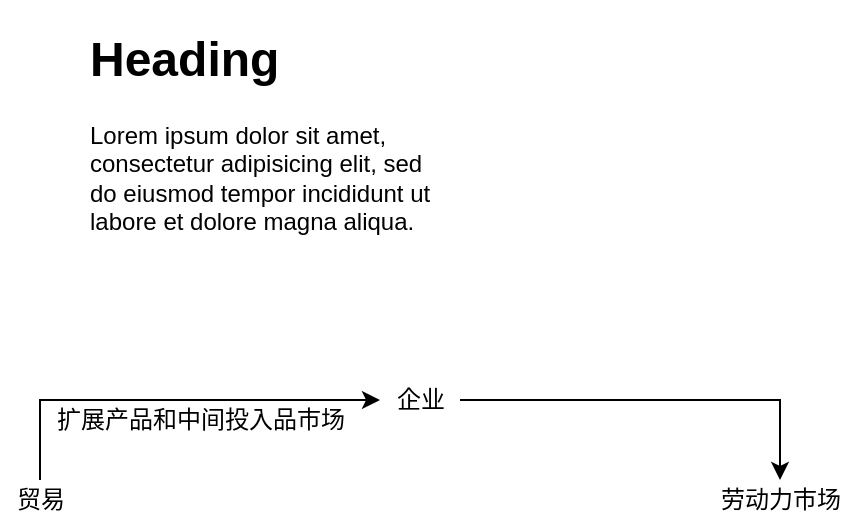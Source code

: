 <mxfile version="15.6.8" type="github"><diagram id="ntlUTMUZ2YoYlUxr4UDl" name="Page-1"><mxGraphModel dx="777" dy="560" grid="1" gridSize="10" guides="1" tooltips="1" connect="1" arrows="1" fold="1" page="1" pageScale="1" pageWidth="827" pageHeight="1169" math="0" shadow="0"><root><mxCell id="0"/><mxCell id="1" parent="0"/><mxCell id="ssuA-F6Ih-L6NTRyvzLN-1" value="&lt;h1&gt;Heading&lt;/h1&gt;&lt;p&gt;Lorem ipsum dolor sit amet, consectetur adipisicing elit, sed do eiusmod tempor incididunt ut labore et dolore magna aliqua.&lt;/p&gt;" style="text;html=1;strokeColor=none;fillColor=none;spacing=5;spacingTop=-20;whiteSpace=wrap;overflow=hidden;rounded=0;fontColor=default;" parent="1" vertex="1"><mxGeometry x="190" y="100" width="190" height="120" as="geometry"/></mxCell><mxCell id="sULu07IeZ9J2AATGtU-D-3" value="" style="edgeStyle=orthogonalEdgeStyle;rounded=0;orthogonalLoop=1;jettySize=auto;html=1;startArrow=classic;startFill=1;endArrow=none;endFill=0;" edge="1" parent="1" source="sULu07IeZ9J2AATGtU-D-1" target="sULu07IeZ9J2AATGtU-D-2"><mxGeometry relative="1" as="geometry"/></mxCell><mxCell id="sULu07IeZ9J2AATGtU-D-5" value="" style="edgeStyle=orthogonalEdgeStyle;rounded=0;orthogonalLoop=1;jettySize=auto;html=1;" edge="1" parent="1" source="sULu07IeZ9J2AATGtU-D-1" target="sULu07IeZ9J2AATGtU-D-4"><mxGeometry relative="1" as="geometry"/></mxCell><mxCell id="sULu07IeZ9J2AATGtU-D-1" value="企业" style="text;html=1;align=center;verticalAlign=middle;resizable=0;points=[];autosize=1;strokeColor=none;fillColor=none;" vertex="1" parent="1"><mxGeometry x="340" y="280" width="40" height="20" as="geometry"/></mxCell><mxCell id="sULu07IeZ9J2AATGtU-D-2" value="贸易" style="text;html=1;align=center;verticalAlign=middle;resizable=0;points=[];autosize=1;strokeColor=none;fillColor=none;" vertex="1" parent="1"><mxGeometry x="150" y="330" width="40" height="20" as="geometry"/></mxCell><mxCell id="sULu07IeZ9J2AATGtU-D-4" value="劳动力市场" style="text;html=1;align=center;verticalAlign=middle;resizable=0;points=[];autosize=1;strokeColor=none;fillColor=none;" vertex="1" parent="1"><mxGeometry x="500" y="330" width="80" height="20" as="geometry"/></mxCell><mxCell id="sULu07IeZ9J2AATGtU-D-6" value="扩展产品和中间投入品市场" style="text;html=1;align=center;verticalAlign=middle;resizable=0;points=[];autosize=1;strokeColor=none;fillColor=none;" vertex="1" parent="1"><mxGeometry x="170" y="290" width="160" height="20" as="geometry"/></mxCell></root></mxGraphModel></diagram></mxfile>